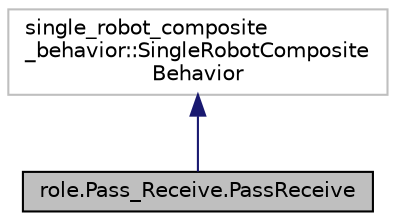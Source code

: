 digraph "role.Pass_Receive.PassReceive"
{
 // INTERACTIVE_SVG=YES
  edge [fontname="Helvetica",fontsize="10",labelfontname="Helvetica",labelfontsize="10"];
  node [fontname="Helvetica",fontsize="10",shape=record];
  Node1 [label="role.Pass_Receive.PassReceive",height=0.2,width=0.4,color="black", fillcolor="grey75", style="filled", fontcolor="black"];
  Node2 -> Node1 [dir="back",color="midnightblue",fontsize="10",style="solid",fontname="Helvetica"];
  Node2 [label="single_robot_composite\l_behavior::SingleRobotComposite\lBehavior",height=0.2,width=0.4,color="grey75", fillcolor="white", style="filled"];
}
